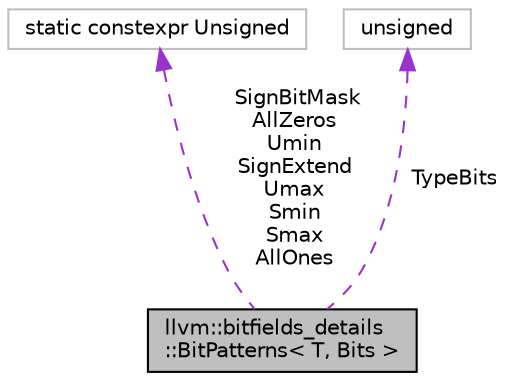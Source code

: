digraph "llvm::bitfields_details::BitPatterns&lt; T, Bits &gt;"
{
 // LATEX_PDF_SIZE
  bgcolor="transparent";
  edge [fontname="Helvetica",fontsize="10",labelfontname="Helvetica",labelfontsize="10"];
  node [fontname="Helvetica",fontsize="10",shape=record];
  Node1 [label="llvm::bitfields_details\l::BitPatterns\< T, Bits \>",height=0.2,width=0.4,color="black", fillcolor="grey75", style="filled", fontcolor="black",tooltip="A struct defining useful bit patterns for n-bits integer types."];
  Node2 -> Node1 [dir="back",color="darkorchid3",fontsize="10",style="dashed",label=" SignBitMask\nAllZeros\nUmin\nSignExtend\nUmax\nSmin\nSmax\nAllOnes" ,fontname="Helvetica"];
  Node2 [label="static constexpr Unsigned",height=0.2,width=0.4,color="grey75",tooltip=" "];
  Node3 -> Node1 [dir="back",color="darkorchid3",fontsize="10",style="dashed",label=" TypeBits" ,fontname="Helvetica"];
  Node3 [label="unsigned",height=0.2,width=0.4,color="grey75",tooltip=" "];
}
